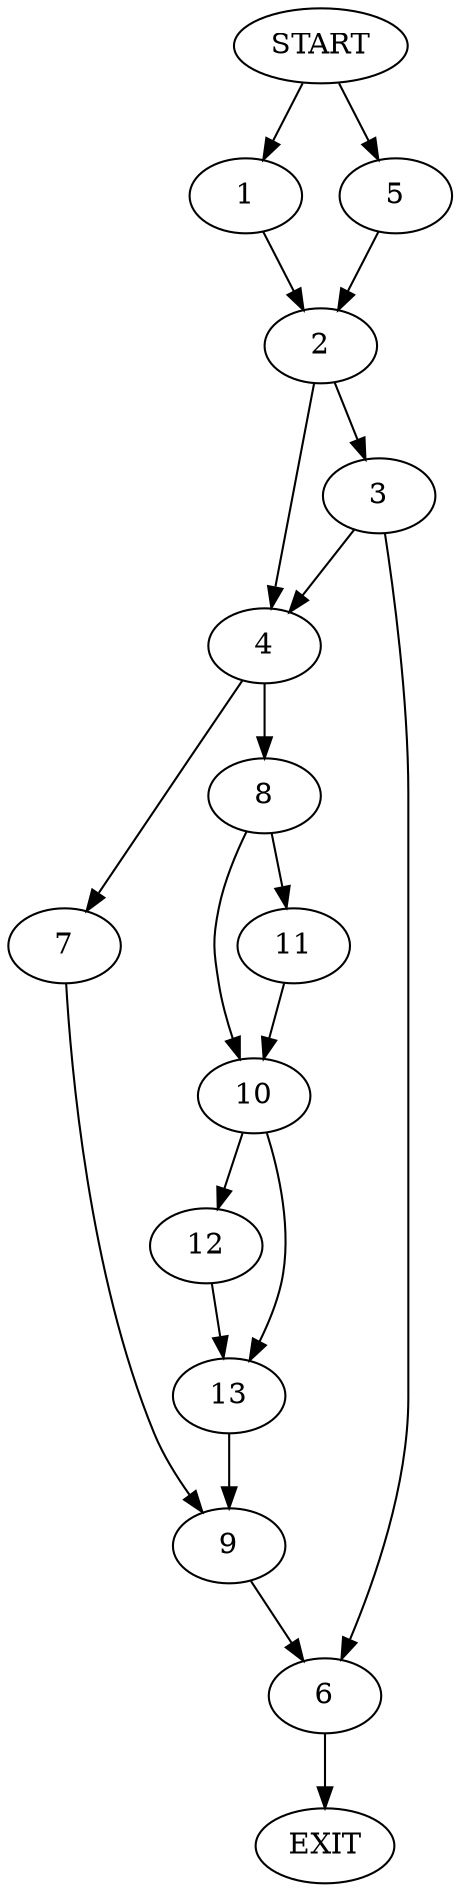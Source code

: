 digraph {
0 [label="START"]
14 [label="EXIT"]
0 -> 1
1 -> 2
2 -> 3
2 -> 4
0 -> 5
5 -> 2
3 -> 6
3 -> 4
4 -> 7
4 -> 8
6 -> 14
7 -> 9
8 -> 10
8 -> 11
11 -> 10
10 -> 12
10 -> 13
13 -> 9
12 -> 13
9 -> 6
}
